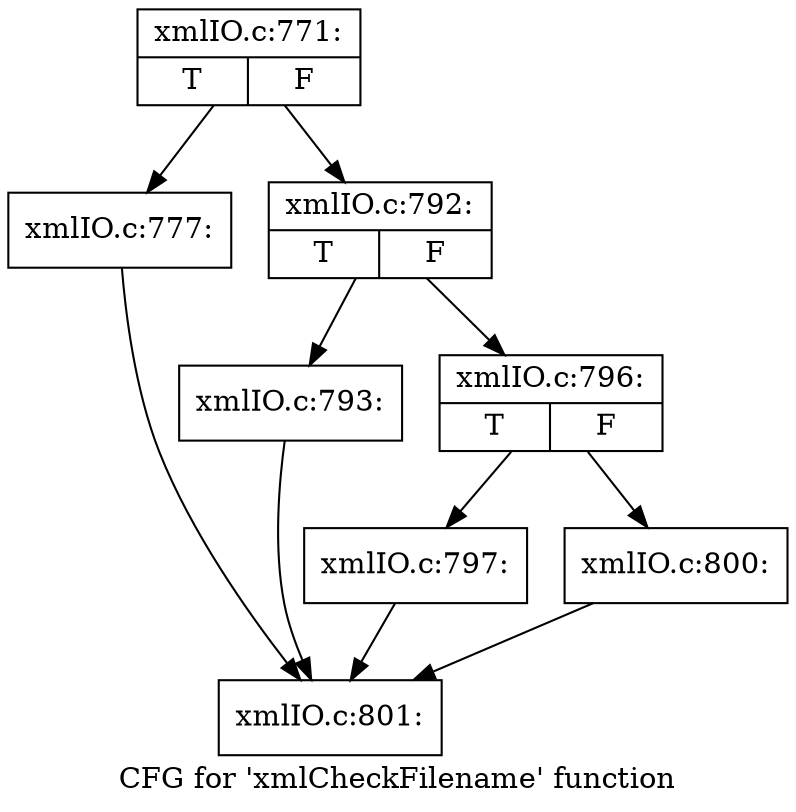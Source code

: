 digraph "CFG for 'xmlCheckFilename' function" {
	label="CFG for 'xmlCheckFilename' function";

	Node0x520fc30 [shape=record,label="{xmlIO.c:771:|{<s0>T|<s1>F}}"];
	Node0x520fc30 -> Node0x5211f20;
	Node0x520fc30 -> Node0x5211f70;
	Node0x5211f20 [shape=record,label="{xmlIO.c:777:}"];
	Node0x5211f20 -> Node0x520fbe0;
	Node0x5211f70 [shape=record,label="{xmlIO.c:792:|{<s0>T|<s1>F}}"];
	Node0x5211f70 -> Node0x5212400;
	Node0x5211f70 -> Node0x5212450;
	Node0x5212400 [shape=record,label="{xmlIO.c:793:}"];
	Node0x5212400 -> Node0x520fbe0;
	Node0x5212450 [shape=record,label="{xmlIO.c:796:|{<s0>T|<s1>F}}"];
	Node0x5212450 -> Node0x5212d70;
	Node0x5212450 -> Node0x52130a0;
	Node0x5212d70 [shape=record,label="{xmlIO.c:797:}"];
	Node0x5212d70 -> Node0x520fbe0;
	Node0x52130a0 [shape=record,label="{xmlIO.c:800:}"];
	Node0x52130a0 -> Node0x520fbe0;
	Node0x520fbe0 [shape=record,label="{xmlIO.c:801:}"];
}
